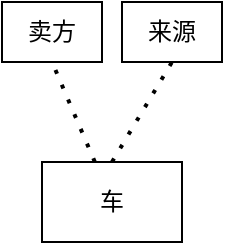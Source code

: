 <mxfile version="20.5.1" type="github">
  <diagram id="MZgstgEHI41wEJuQShlg" name="Page-1">
    <mxGraphModel dx="1388" dy="639" grid="1" gridSize="10" guides="1" tooltips="1" connect="1" arrows="1" fold="1" page="1" pageScale="1" pageWidth="850" pageHeight="1100" math="0" shadow="0">
      <root>
        <mxCell id="0" />
        <mxCell id="1" parent="0" />
        <mxCell id="3LmB61HGwC5Z7TOtdOWk-1" value="车" style="rounded=0;whiteSpace=wrap;html=1;" vertex="1" parent="1">
          <mxGeometry x="140" y="170" width="70" height="40" as="geometry" />
        </mxCell>
        <mxCell id="3LmB61HGwC5Z7TOtdOWk-4" value="卖方" style="rounded=0;whiteSpace=wrap;html=1;" vertex="1" parent="1">
          <mxGeometry x="120" y="90" width="50" height="30" as="geometry" />
        </mxCell>
        <mxCell id="3LmB61HGwC5Z7TOtdOWk-5" value="来源" style="rounded=0;whiteSpace=wrap;html=1;" vertex="1" parent="1">
          <mxGeometry x="180" y="90" width="50" height="30" as="geometry" />
        </mxCell>
        <mxCell id="3LmB61HGwC5Z7TOtdOWk-6" value="" style="endArrow=none;dashed=1;html=1;dashPattern=1 3;strokeWidth=2;rounded=0;entryX=0.5;entryY=1;entryDx=0;entryDy=0;" edge="1" parent="1" source="3LmB61HGwC5Z7TOtdOWk-1" target="3LmB61HGwC5Z7TOtdOWk-4">
          <mxGeometry width="50" height="50" relative="1" as="geometry">
            <mxPoint x="130" y="170" as="sourcePoint" />
            <mxPoint x="180" y="120" as="targetPoint" />
          </mxGeometry>
        </mxCell>
        <mxCell id="3LmB61HGwC5Z7TOtdOWk-7" value="" style="endArrow=none;dashed=1;html=1;dashPattern=1 3;strokeWidth=2;rounded=0;entryX=0.5;entryY=1;entryDx=0;entryDy=0;exitX=0.5;exitY=0;exitDx=0;exitDy=0;" edge="1" parent="1" source="3LmB61HGwC5Z7TOtdOWk-1" target="3LmB61HGwC5Z7TOtdOWk-5">
          <mxGeometry width="50" height="50" relative="1" as="geometry">
            <mxPoint x="176.429" y="180" as="sourcePoint" />
            <mxPoint x="155" y="130" as="targetPoint" />
          </mxGeometry>
        </mxCell>
      </root>
    </mxGraphModel>
  </diagram>
</mxfile>
